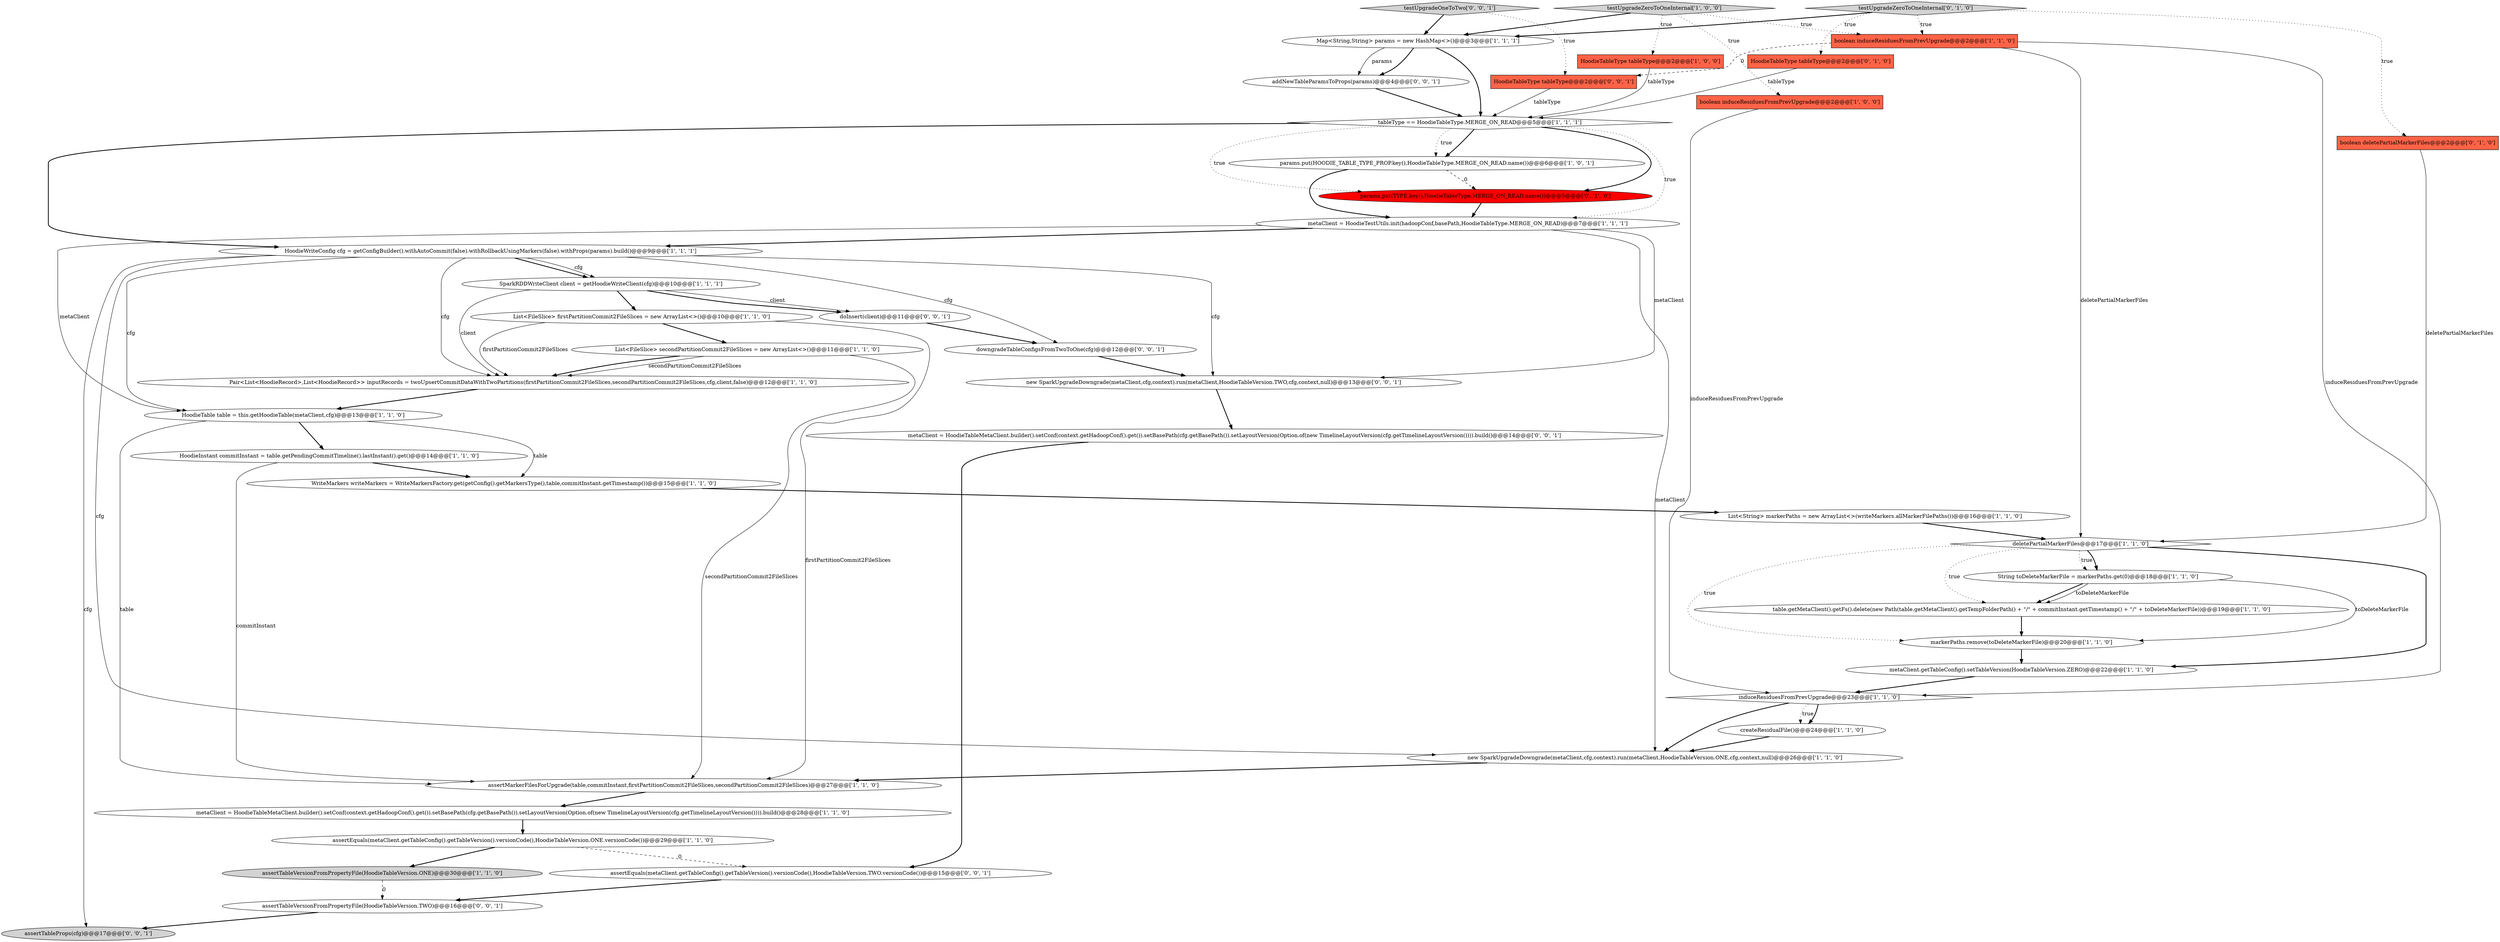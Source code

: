 digraph {
35 [style = filled, label = "new SparkUpgradeDowngrade(metaClient,cfg,context).run(metaClient,HoodieTableVersion.TWO,cfg,context,null)@@@13@@@['0', '0', '1']", fillcolor = white, shape = ellipse image = "AAA0AAABBB3BBB"];
41 [style = filled, label = "addNewTableParamsToProps(params)@@@4@@@['0', '0', '1']", fillcolor = white, shape = ellipse image = "AAA0AAABBB3BBB"];
16 [style = filled, label = "params.put(HOODIE_TABLE_TYPE_PROP.key(),HoodieTableType.MERGE_ON_READ.name())@@@6@@@['1', '0', '1']", fillcolor = white, shape = ellipse image = "AAA0AAABBB1BBB"];
37 [style = filled, label = "assertTableProps(cfg)@@@17@@@['0', '0', '1']", fillcolor = lightgray, shape = ellipse image = "AAA0AAABBB3BBB"];
28 [style = filled, label = "induceResiduesFromPrevUpgrade@@@23@@@['1', '1', '0']", fillcolor = white, shape = diamond image = "AAA0AAABBB1BBB"];
27 [style = filled, label = "metaClient = HoodieTestUtils.init(hadoopConf,basePath,HoodieTableType.MERGE_ON_READ)@@@7@@@['1', '1', '1']", fillcolor = white, shape = ellipse image = "AAA0AAABBB1BBB"];
36 [style = filled, label = "HoodieTableType tableType@@@2@@@['0', '0', '1']", fillcolor = tomato, shape = box image = "AAA0AAABBB3BBB"];
31 [style = filled, label = "params.put(TYPE.key(),HoodieTableType.MERGE_ON_READ.name())@@@5@@@['0', '1', '0']", fillcolor = red, shape = ellipse image = "AAA1AAABBB2BBB"];
34 [style = filled, label = "downgradeTableConfigsFromTwoToOne(cfg)@@@12@@@['0', '0', '1']", fillcolor = white, shape = ellipse image = "AAA0AAABBB3BBB"];
26 [style = filled, label = "testUpgradeZeroToOneInternal['1', '0', '0']", fillcolor = lightgray, shape = diamond image = "AAA0AAABBB1BBB"];
18 [style = filled, label = "HoodieInstant commitInstant = table.getPendingCommitTimeline().lastInstant().get()@@@14@@@['1', '1', '0']", fillcolor = white, shape = ellipse image = "AAA0AAABBB1BBB"];
30 [style = filled, label = "HoodieTableType tableType@@@2@@@['0', '1', '0']", fillcolor = tomato, shape = box image = "AAA0AAABBB2BBB"];
15 [style = filled, label = "markerPaths.remove(toDeleteMarkerFile)@@@20@@@['1', '1', '0']", fillcolor = white, shape = ellipse image = "AAA0AAABBB1BBB"];
4 [style = filled, label = "HoodieTableType tableType@@@2@@@['1', '0', '0']", fillcolor = tomato, shape = box image = "AAA0AAABBB1BBB"];
5 [style = filled, label = "HoodieTable table = this.getHoodieTable(metaClient,cfg)@@@13@@@['1', '1', '0']", fillcolor = white, shape = ellipse image = "AAA0AAABBB1BBB"];
21 [style = filled, label = "List<FileSlice> secondPartitionCommit2FileSlices = new ArrayList<>()@@@11@@@['1', '1', '0']", fillcolor = white, shape = ellipse image = "AAA0AAABBB1BBB"];
17 [style = filled, label = "assertEquals(metaClient.getTableConfig().getTableVersion().versionCode(),HoodieTableVersion.ONE.versionCode())@@@29@@@['1', '1', '0']", fillcolor = white, shape = ellipse image = "AAA0AAABBB1BBB"];
11 [style = filled, label = "tableType == HoodieTableType.MERGE_ON_READ@@@5@@@['1', '1', '1']", fillcolor = white, shape = diamond image = "AAA0AAABBB1BBB"];
14 [style = filled, label = "new SparkUpgradeDowngrade(metaClient,cfg,context).run(metaClient,HoodieTableVersion.ONE,cfg,context,null)@@@26@@@['1', '1', '0']", fillcolor = white, shape = ellipse image = "AAA0AAABBB1BBB"];
25 [style = filled, label = "List<FileSlice> firstPartitionCommit2FileSlices = new ArrayList<>()@@@10@@@['1', '1', '0']", fillcolor = white, shape = ellipse image = "AAA0AAABBB1BBB"];
22 [style = filled, label = "List<String> markerPaths = new ArrayList<>(writeMarkers.allMarkerFilePaths())@@@16@@@['1', '1', '0']", fillcolor = white, shape = ellipse image = "AAA0AAABBB1BBB"];
40 [style = filled, label = "doInsert(client)@@@11@@@['0', '0', '1']", fillcolor = white, shape = ellipse image = "AAA0AAABBB3BBB"];
23 [style = filled, label = "metaClient = HoodieTableMetaClient.builder().setConf(context.getHadoopConf().get()).setBasePath(cfg.getBasePath()).setLayoutVersion(Option.of(new TimelineLayoutVersion(cfg.getTimelineLayoutVersion()))).build()@@@28@@@['1', '1', '0']", fillcolor = white, shape = ellipse image = "AAA0AAABBB1BBB"];
7 [style = filled, label = "Pair<List<HoodieRecord>,List<HoodieRecord>> inputRecords = twoUpsertCommitDataWithTwoPartitions(firstPartitionCommit2FileSlices,secondPartitionCommit2FileSlices,cfg,client,false)@@@12@@@['1', '1', '0']", fillcolor = white, shape = ellipse image = "AAA0AAABBB1BBB"];
0 [style = filled, label = "boolean induceResiduesFromPrevUpgrade@@@2@@@['1', '0', '0']", fillcolor = tomato, shape = box image = "AAA0AAABBB1BBB"];
10 [style = filled, label = "Map<String,String> params = new HashMap<>()@@@3@@@['1', '1', '1']", fillcolor = white, shape = ellipse image = "AAA0AAABBB1BBB"];
19 [style = filled, label = "WriteMarkers writeMarkers = WriteMarkersFactory.get(getConfig().getMarkersType(),table,commitInstant.getTimestamp())@@@15@@@['1', '1', '0']", fillcolor = white, shape = ellipse image = "AAA0AAABBB1BBB"];
29 [style = filled, label = "boolean deletePartialMarkerFiles@@@2@@@['0', '1', '0']", fillcolor = tomato, shape = box image = "AAA0AAABBB2BBB"];
1 [style = filled, label = "String toDeleteMarkerFile = markerPaths.get(0)@@@18@@@['1', '1', '0']", fillcolor = white, shape = ellipse image = "AAA0AAABBB1BBB"];
12 [style = filled, label = "assertMarkerFilesForUpgrade(table,commitInstant,firstPartitionCommit2FileSlices,secondPartitionCommit2FileSlices)@@@27@@@['1', '1', '0']", fillcolor = white, shape = ellipse image = "AAA0AAABBB1BBB"];
38 [style = filled, label = "assertEquals(metaClient.getTableConfig().getTableVersion().versionCode(),HoodieTableVersion.TWO.versionCode())@@@15@@@['0', '0', '1']", fillcolor = white, shape = ellipse image = "AAA0AAABBB3BBB"];
6 [style = filled, label = "deletePartialMarkerFiles@@@17@@@['1', '1', '0']", fillcolor = white, shape = diamond image = "AAA0AAABBB1BBB"];
3 [style = filled, label = "SparkRDDWriteClient client = getHoodieWriteClient(cfg)@@@10@@@['1', '1', '1']", fillcolor = white, shape = ellipse image = "AAA0AAABBB1BBB"];
8 [style = filled, label = "createResidualFile()@@@24@@@['1', '1', '0']", fillcolor = white, shape = ellipse image = "AAA0AAABBB1BBB"];
32 [style = filled, label = "testUpgradeZeroToOneInternal['0', '1', '0']", fillcolor = lightgray, shape = diamond image = "AAA0AAABBB2BBB"];
42 [style = filled, label = "metaClient = HoodieTableMetaClient.builder().setConf(context.getHadoopConf().get()).setBasePath(cfg.getBasePath()).setLayoutVersion(Option.of(new TimelineLayoutVersion(cfg.getTimelineLayoutVersion()))).build()@@@14@@@['0', '0', '1']", fillcolor = white, shape = ellipse image = "AAA0AAABBB3BBB"];
20 [style = filled, label = "metaClient.getTableConfig().setTableVersion(HoodieTableVersion.ZERO)@@@22@@@['1', '1', '0']", fillcolor = white, shape = ellipse image = "AAA0AAABBB1BBB"];
2 [style = filled, label = "HoodieWriteConfig cfg = getConfigBuilder().withAutoCommit(false).withRollbackUsingMarkers(false).withProps(params).build()@@@9@@@['1', '1', '1']", fillcolor = white, shape = ellipse image = "AAA0AAABBB1BBB"];
33 [style = filled, label = "testUpgradeOneToTwo['0', '0', '1']", fillcolor = lightgray, shape = diamond image = "AAA0AAABBB3BBB"];
39 [style = filled, label = "assertTableVersionFromPropertyFile(HoodieTableVersion.TWO)@@@16@@@['0', '0', '1']", fillcolor = white, shape = ellipse image = "AAA0AAABBB3BBB"];
13 [style = filled, label = "table.getMetaClient().getFs().delete(new Path(table.getMetaClient().getTempFolderPath() + \"/\" + commitInstant.getTimestamp() + \"/\" + toDeleteMarkerFile))@@@19@@@['1', '1', '0']", fillcolor = white, shape = ellipse image = "AAA0AAABBB1BBB"];
9 [style = filled, label = "boolean induceResiduesFromPrevUpgrade@@@2@@@['1', '1', '0']", fillcolor = tomato, shape = box image = "AAA0AAABBB1BBB"];
24 [style = filled, label = "assertTableVersionFromPropertyFile(HoodieTableVersion.ONE)@@@30@@@['1', '1', '0']", fillcolor = lightgray, shape = ellipse image = "AAA0AAABBB1BBB"];
9->36 [style = dashed, label="0"];
3->7 [style = solid, label="client"];
2->5 [style = solid, label="cfg"];
16->31 [style = dashed, label="0"];
26->10 [style = bold, label=""];
6->1 [style = dotted, label="true"];
2->35 [style = solid, label="cfg"];
41->11 [style = bold, label=""];
10->41 [style = bold, label=""];
24->39 [style = dashed, label="0"];
38->39 [style = bold, label=""];
1->13 [style = bold, label=""];
28->14 [style = bold, label=""];
10->41 [style = solid, label="params"];
11->31 [style = dotted, label="true"];
15->20 [style = bold, label=""];
0->28 [style = solid, label="induceResiduesFromPrevUpgrade"];
32->30 [style = dotted, label="true"];
5->19 [style = solid, label="table"];
25->12 [style = solid, label="firstPartitionCommit2FileSlices"];
9->6 [style = solid, label="deletePartialMarkerFiles"];
23->17 [style = bold, label=""];
26->4 [style = dotted, label="true"];
2->7 [style = solid, label="cfg"];
27->2 [style = bold, label=""];
25->21 [style = bold, label=""];
6->15 [style = dotted, label="true"];
10->11 [style = bold, label=""];
4->11 [style = solid, label="tableType"];
21->7 [style = solid, label="secondPartitionCommit2FileSlices"];
11->16 [style = bold, label=""];
21->12 [style = solid, label="secondPartitionCommit2FileSlices"];
28->8 [style = dotted, label="true"];
6->13 [style = dotted, label="true"];
18->19 [style = bold, label=""];
2->37 [style = solid, label="cfg"];
40->34 [style = bold, label=""];
26->9 [style = dotted, label="true"];
32->10 [style = bold, label=""];
25->7 [style = solid, label="firstPartitionCommit2FileSlices"];
7->5 [style = bold, label=""];
31->27 [style = bold, label=""];
11->16 [style = dotted, label="true"];
21->7 [style = bold, label=""];
13->15 [style = bold, label=""];
34->35 [style = bold, label=""];
19->22 [style = bold, label=""];
42->38 [style = bold, label=""];
22->6 [style = bold, label=""];
39->37 [style = bold, label=""];
27->35 [style = solid, label="metaClient"];
16->27 [style = bold, label=""];
35->42 [style = bold, label=""];
2->3 [style = bold, label=""];
18->12 [style = solid, label="commitInstant"];
8->14 [style = bold, label=""];
5->18 [style = bold, label=""];
2->34 [style = solid, label="cfg"];
17->38 [style = dashed, label="0"];
2->3 [style = solid, label="cfg"];
6->20 [style = bold, label=""];
6->1 [style = bold, label=""];
11->31 [style = bold, label=""];
11->27 [style = dotted, label="true"];
28->8 [style = bold, label=""];
30->11 [style = solid, label="tableType"];
32->29 [style = dotted, label="true"];
1->15 [style = solid, label="toDeleteMarkerFile"];
3->40 [style = solid, label="client"];
29->6 [style = solid, label="deletePartialMarkerFiles"];
3->40 [style = bold, label=""];
3->25 [style = bold, label=""];
32->9 [style = dotted, label="true"];
36->11 [style = solid, label="tableType"];
1->13 [style = solid, label="toDeleteMarkerFile"];
20->28 [style = bold, label=""];
33->10 [style = bold, label=""];
27->14 [style = solid, label="metaClient"];
27->5 [style = solid, label="metaClient"];
11->2 [style = bold, label=""];
9->28 [style = solid, label="induceResiduesFromPrevUpgrade"];
33->36 [style = dotted, label="true"];
5->12 [style = solid, label="table"];
17->24 [style = bold, label=""];
14->12 [style = bold, label=""];
2->14 [style = solid, label="cfg"];
12->23 [style = bold, label=""];
26->0 [style = dotted, label="true"];
}
